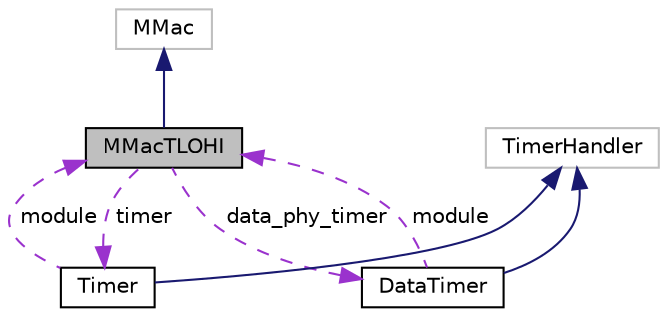 digraph "MMacTLOHI"
{
 // LATEX_PDF_SIZE
  edge [fontname="Helvetica",fontsize="10",labelfontname="Helvetica",labelfontsize="10"];
  node [fontname="Helvetica",fontsize="10",shape=record];
  Node1 [label="MMacTLOHI",height=0.2,width=0.4,color="black", fillcolor="grey75", style="filled", fontcolor="black",tooltip="Class that represents the T-LOHI MAC protocol for a node."];
  Node2 -> Node1 [dir="back",color="midnightblue",fontsize="10",style="solid",fontname="Helvetica"];
  Node2 [label="MMac",height=0.2,width=0.4,color="grey75", fillcolor="white", style="filled",tooltip=" "];
  Node3 -> Node1 [dir="back",color="darkorchid3",fontsize="10",style="dashed",label=" data_phy_timer" ,fontname="Helvetica"];
  Node3 [label="DataTimer",height=0.2,width=0.4,color="black", fillcolor="white", style="filled",URL="$classDataTimer.html",tooltip="Class that represents the timer that describe the time needed for the DATA Phy layer to receive packe..."];
  Node4 -> Node3 [dir="back",color="midnightblue",fontsize="10",style="solid",fontname="Helvetica"];
  Node4 [label="TimerHandler",height=0.2,width=0.4,color="grey75", fillcolor="white", style="filled",tooltip=" "];
  Node1 -> Node3 [dir="back",color="darkorchid3",fontsize="10",style="dashed",label=" module" ,fontname="Helvetica"];
  Node5 -> Node1 [dir="back",color="darkorchid3",fontsize="10",style="dashed",label=" timer" ,fontname="Helvetica"];
  Node5 [label="Timer",height=0.2,width=0.4,color="black", fillcolor="white", style="filled",URL="$classTimer.html",tooltip="Class that handles the timers in T-LOHI nodes."];
  Node4 -> Node5 [dir="back",color="midnightblue",fontsize="10",style="solid",fontname="Helvetica"];
  Node1 -> Node5 [dir="back",color="darkorchid3",fontsize="10",style="dashed",label=" module" ,fontname="Helvetica"];
}
